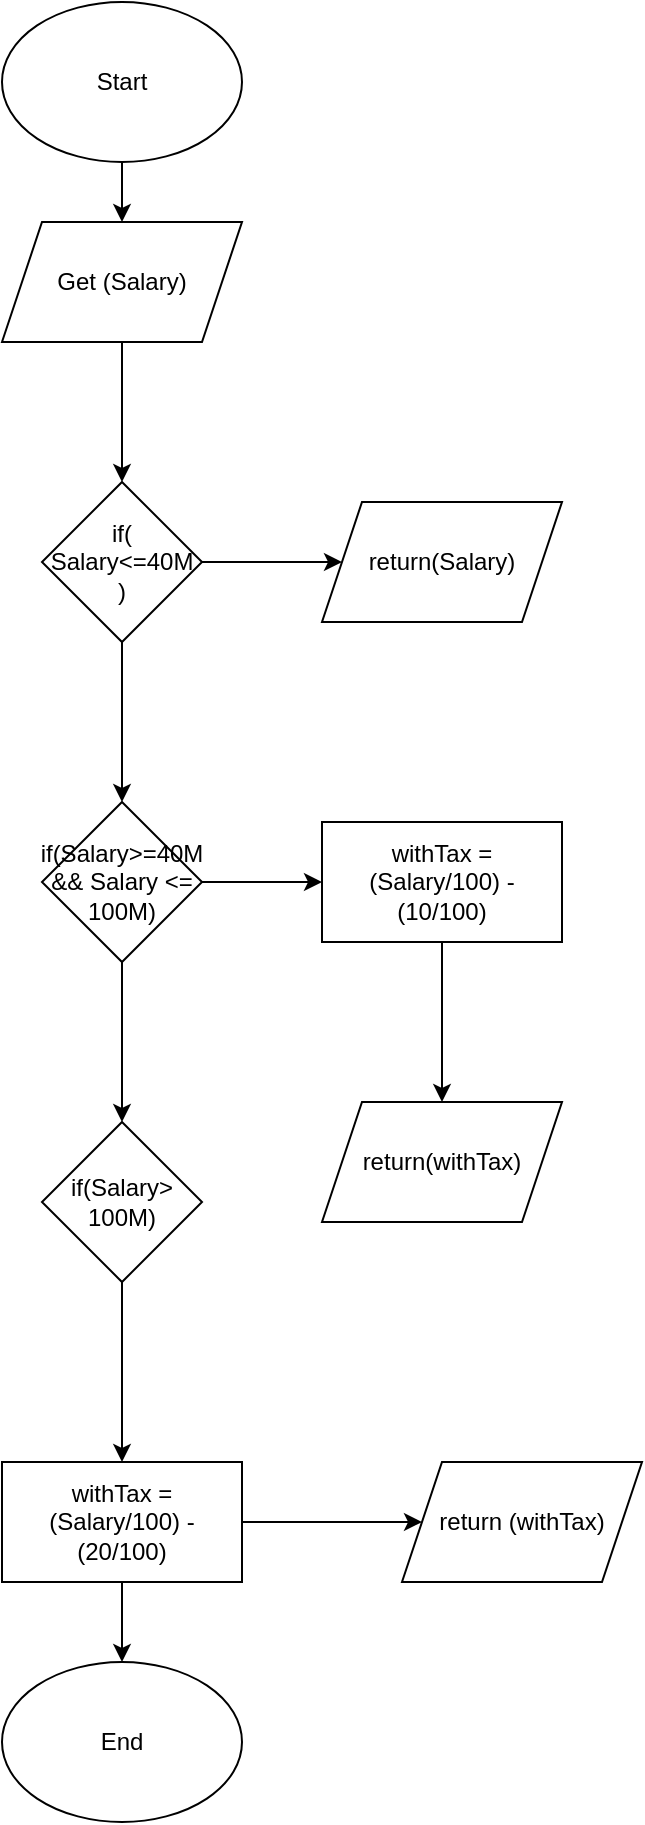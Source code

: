 <mxfile version="20.8.3" type="github">
  <diagram id="C5RBs43oDa-KdzZeNtuy" name="Page-1">
    <mxGraphModel dx="1350" dy="2830" grid="1" gridSize="10" guides="1" tooltips="1" connect="1" arrows="1" fold="1" page="1" pageScale="1" pageWidth="827" pageHeight="1169" math="0" shadow="0">
      <root>
        <mxCell id="WIyWlLk6GJQsqaUBKTNV-0" />
        <mxCell id="WIyWlLk6GJQsqaUBKTNV-1" parent="WIyWlLk6GJQsqaUBKTNV-0" />
        <mxCell id="QRael6e0zkr8BAUNSCIY-5" style="edgeStyle=orthogonalEdgeStyle;rounded=0;orthogonalLoop=1;jettySize=auto;html=1;exitX=0.5;exitY=1;exitDx=0;exitDy=0;entryX=0.5;entryY=0;entryDx=0;entryDy=0;" edge="1" parent="WIyWlLk6GJQsqaUBKTNV-1" source="QRael6e0zkr8BAUNSCIY-0" target="QRael6e0zkr8BAUNSCIY-1">
          <mxGeometry relative="1" as="geometry" />
        </mxCell>
        <mxCell id="QRael6e0zkr8BAUNSCIY-0" value="Start" style="ellipse;whiteSpace=wrap;html=1;" vertex="1" parent="WIyWlLk6GJQsqaUBKTNV-1">
          <mxGeometry x="120" y="40" width="120" height="80" as="geometry" />
        </mxCell>
        <mxCell id="QRael6e0zkr8BAUNSCIY-59" value="" style="edgeStyle=orthogonalEdgeStyle;rounded=0;orthogonalLoop=1;jettySize=auto;html=1;" edge="1" parent="WIyWlLk6GJQsqaUBKTNV-1" source="QRael6e0zkr8BAUNSCIY-1" target="QRael6e0zkr8BAUNSCIY-58">
          <mxGeometry relative="1" as="geometry" />
        </mxCell>
        <mxCell id="QRael6e0zkr8BAUNSCIY-1" value="Get (Salary)" style="shape=parallelogram;perimeter=parallelogramPerimeter;whiteSpace=wrap;html=1;fixedSize=1;" vertex="1" parent="WIyWlLk6GJQsqaUBKTNV-1">
          <mxGeometry x="120" y="150" width="120" height="60" as="geometry" />
        </mxCell>
        <mxCell id="QRael6e0zkr8BAUNSCIY-61" value="" style="edgeStyle=orthogonalEdgeStyle;rounded=0;orthogonalLoop=1;jettySize=auto;html=1;" edge="1" parent="WIyWlLk6GJQsqaUBKTNV-1" source="QRael6e0zkr8BAUNSCIY-58" target="QRael6e0zkr8BAUNSCIY-60">
          <mxGeometry relative="1" as="geometry" />
        </mxCell>
        <mxCell id="QRael6e0zkr8BAUNSCIY-63" value="" style="edgeStyle=orthogonalEdgeStyle;rounded=0;orthogonalLoop=1;jettySize=auto;html=1;" edge="1" parent="WIyWlLk6GJQsqaUBKTNV-1" source="QRael6e0zkr8BAUNSCIY-58" target="QRael6e0zkr8BAUNSCIY-62">
          <mxGeometry relative="1" as="geometry" />
        </mxCell>
        <mxCell id="QRael6e0zkr8BAUNSCIY-58" value="if(&lt;br&gt;Salary&amp;lt;=40M&lt;br&gt;)" style="rhombus;whiteSpace=wrap;html=1;" vertex="1" parent="WIyWlLk6GJQsqaUBKTNV-1">
          <mxGeometry x="140" y="280" width="80" height="80" as="geometry" />
        </mxCell>
        <mxCell id="QRael6e0zkr8BAUNSCIY-60" value="return(Salary)" style="shape=parallelogram;perimeter=parallelogramPerimeter;whiteSpace=wrap;html=1;fixedSize=1;" vertex="1" parent="WIyWlLk6GJQsqaUBKTNV-1">
          <mxGeometry x="280" y="290" width="120" height="60" as="geometry" />
        </mxCell>
        <mxCell id="QRael6e0zkr8BAUNSCIY-67" value="" style="edgeStyle=orthogonalEdgeStyle;rounded=0;orthogonalLoop=1;jettySize=auto;html=1;" edge="1" parent="WIyWlLk6GJQsqaUBKTNV-1" source="QRael6e0zkr8BAUNSCIY-62" target="QRael6e0zkr8BAUNSCIY-66">
          <mxGeometry relative="1" as="geometry" />
        </mxCell>
        <mxCell id="QRael6e0zkr8BAUNSCIY-71" value="" style="edgeStyle=orthogonalEdgeStyle;rounded=0;orthogonalLoop=1;jettySize=auto;html=1;" edge="1" parent="WIyWlLk6GJQsqaUBKTNV-1" source="QRael6e0zkr8BAUNSCIY-62" target="QRael6e0zkr8BAUNSCIY-70">
          <mxGeometry relative="1" as="geometry" />
        </mxCell>
        <mxCell id="QRael6e0zkr8BAUNSCIY-62" value="if(Salary&amp;gt;=40M &amp;amp;&amp;amp; Salary &amp;lt;= 100M)" style="rhombus;whiteSpace=wrap;html=1;" vertex="1" parent="WIyWlLk6GJQsqaUBKTNV-1">
          <mxGeometry x="140" y="440" width="80" height="80" as="geometry" />
        </mxCell>
        <mxCell id="QRael6e0zkr8BAUNSCIY-69" value="" style="edgeStyle=orthogonalEdgeStyle;rounded=0;orthogonalLoop=1;jettySize=auto;html=1;" edge="1" parent="WIyWlLk6GJQsqaUBKTNV-1" source="QRael6e0zkr8BAUNSCIY-66" target="QRael6e0zkr8BAUNSCIY-68">
          <mxGeometry relative="1" as="geometry" />
        </mxCell>
        <mxCell id="QRael6e0zkr8BAUNSCIY-66" value="withTax = (Salary/100) - (10/100)" style="whiteSpace=wrap;html=1;" vertex="1" parent="WIyWlLk6GJQsqaUBKTNV-1">
          <mxGeometry x="280" y="450" width="120" height="60" as="geometry" />
        </mxCell>
        <mxCell id="QRael6e0zkr8BAUNSCIY-68" value="return(withTax)" style="shape=parallelogram;perimeter=parallelogramPerimeter;whiteSpace=wrap;html=1;fixedSize=1;" vertex="1" parent="WIyWlLk6GJQsqaUBKTNV-1">
          <mxGeometry x="280" y="590" width="120" height="60" as="geometry" />
        </mxCell>
        <mxCell id="QRael6e0zkr8BAUNSCIY-73" value="" style="edgeStyle=orthogonalEdgeStyle;rounded=0;orthogonalLoop=1;jettySize=auto;html=1;" edge="1" parent="WIyWlLk6GJQsqaUBKTNV-1" source="QRael6e0zkr8BAUNSCIY-70" target="QRael6e0zkr8BAUNSCIY-72">
          <mxGeometry relative="1" as="geometry" />
        </mxCell>
        <mxCell id="QRael6e0zkr8BAUNSCIY-70" value="if(Salary&amp;gt;&lt;br&gt;100M)" style="rhombus;whiteSpace=wrap;html=1;" vertex="1" parent="WIyWlLk6GJQsqaUBKTNV-1">
          <mxGeometry x="140" y="600" width="80" height="80" as="geometry" />
        </mxCell>
        <mxCell id="QRael6e0zkr8BAUNSCIY-75" value="" style="edgeStyle=orthogonalEdgeStyle;rounded=0;orthogonalLoop=1;jettySize=auto;html=1;" edge="1" parent="WIyWlLk6GJQsqaUBKTNV-1" source="QRael6e0zkr8BAUNSCIY-72" target="QRael6e0zkr8BAUNSCIY-74">
          <mxGeometry relative="1" as="geometry" />
        </mxCell>
        <mxCell id="QRael6e0zkr8BAUNSCIY-77" style="edgeStyle=orthogonalEdgeStyle;rounded=0;orthogonalLoop=1;jettySize=auto;html=1;exitX=0.5;exitY=1;exitDx=0;exitDy=0;entryX=0.5;entryY=0;entryDx=0;entryDy=0;" edge="1" parent="WIyWlLk6GJQsqaUBKTNV-1" source="QRael6e0zkr8BAUNSCIY-72" target="QRael6e0zkr8BAUNSCIY-76">
          <mxGeometry relative="1" as="geometry" />
        </mxCell>
        <mxCell id="QRael6e0zkr8BAUNSCIY-72" value="withTax = (Salary/100) - (20/100)" style="whiteSpace=wrap;html=1;" vertex="1" parent="WIyWlLk6GJQsqaUBKTNV-1">
          <mxGeometry x="120" y="770" width="120" height="60" as="geometry" />
        </mxCell>
        <mxCell id="QRael6e0zkr8BAUNSCIY-74" value="return (withTax)" style="shape=parallelogram;perimeter=parallelogramPerimeter;whiteSpace=wrap;html=1;fixedSize=1;" vertex="1" parent="WIyWlLk6GJQsqaUBKTNV-1">
          <mxGeometry x="320" y="770" width="120" height="60" as="geometry" />
        </mxCell>
        <mxCell id="QRael6e0zkr8BAUNSCIY-76" value="End" style="ellipse;whiteSpace=wrap;html=1;" vertex="1" parent="WIyWlLk6GJQsqaUBKTNV-1">
          <mxGeometry x="120" y="870" width="120" height="80" as="geometry" />
        </mxCell>
      </root>
    </mxGraphModel>
  </diagram>
</mxfile>
